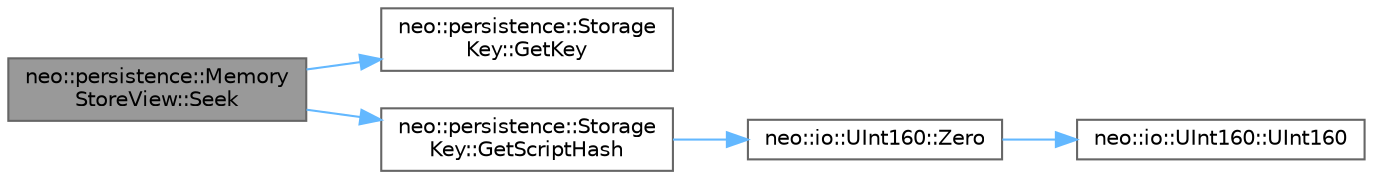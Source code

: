 digraph "neo::persistence::MemoryStoreView::Seek"
{
 // LATEX_PDF_SIZE
  bgcolor="transparent";
  edge [fontname=Helvetica,fontsize=10,labelfontname=Helvetica,labelfontsize=10];
  node [fontname=Helvetica,fontsize=10,shape=box,height=0.2,width=0.4];
  rankdir="LR";
  Node1 [id="Node000001",label="neo::persistence::Memory\lStoreView::Seek",height=0.2,width=0.4,color="gray40", fillcolor="grey60", style="filled", fontcolor="black",tooltip="Creates an iterator for storage items with the specified prefix."];
  Node1 -> Node2 [id="edge1_Node000001_Node000002",color="steelblue1",style="solid",tooltip=" "];
  Node2 [id="Node000002",label="neo::persistence::Storage\lKey::GetKey",height=0.2,width=0.4,color="grey40", fillcolor="white", style="filled",URL="$classneo_1_1persistence_1_1_storage_key.html#ad3349ce2d82f28982cb4a595085dbe83",tooltip="Gets the key."];
  Node1 -> Node3 [id="edge2_Node000001_Node000003",color="steelblue1",style="solid",tooltip=" "];
  Node3 [id="Node000003",label="neo::persistence::Storage\lKey::GetScriptHash",height=0.2,width=0.4,color="grey40", fillcolor="white", style="filled",URL="$classneo_1_1persistence_1_1_storage_key.html#a93f9c957bfd46197c092a357df59a046",tooltip="Gets the script hash for the contract ID."];
  Node3 -> Node4 [id="edge3_Node000003_Node000004",color="steelblue1",style="solid",tooltip=" "];
  Node4 [id="Node000004",label="neo::io::UInt160::Zero",height=0.2,width=0.4,color="grey40", fillcolor="white", style="filled",URL="$classneo_1_1io_1_1_u_int160.html#a28fac5fc86c25257391996114918ac94",tooltip="Gets a UInt160 with all bits set to zero."];
  Node4 -> Node5 [id="edge4_Node000004_Node000005",color="steelblue1",style="solid",tooltip=" "];
  Node5 [id="Node000005",label="neo::io::UInt160::UInt160",height=0.2,width=0.4,color="grey40", fillcolor="white", style="filled",URL="$classneo_1_1io_1_1_u_int160.html#a975ac19e433b0ceb17f5b56454667fa5",tooltip="Constructs a UInt160 initialized to zero."];
}
